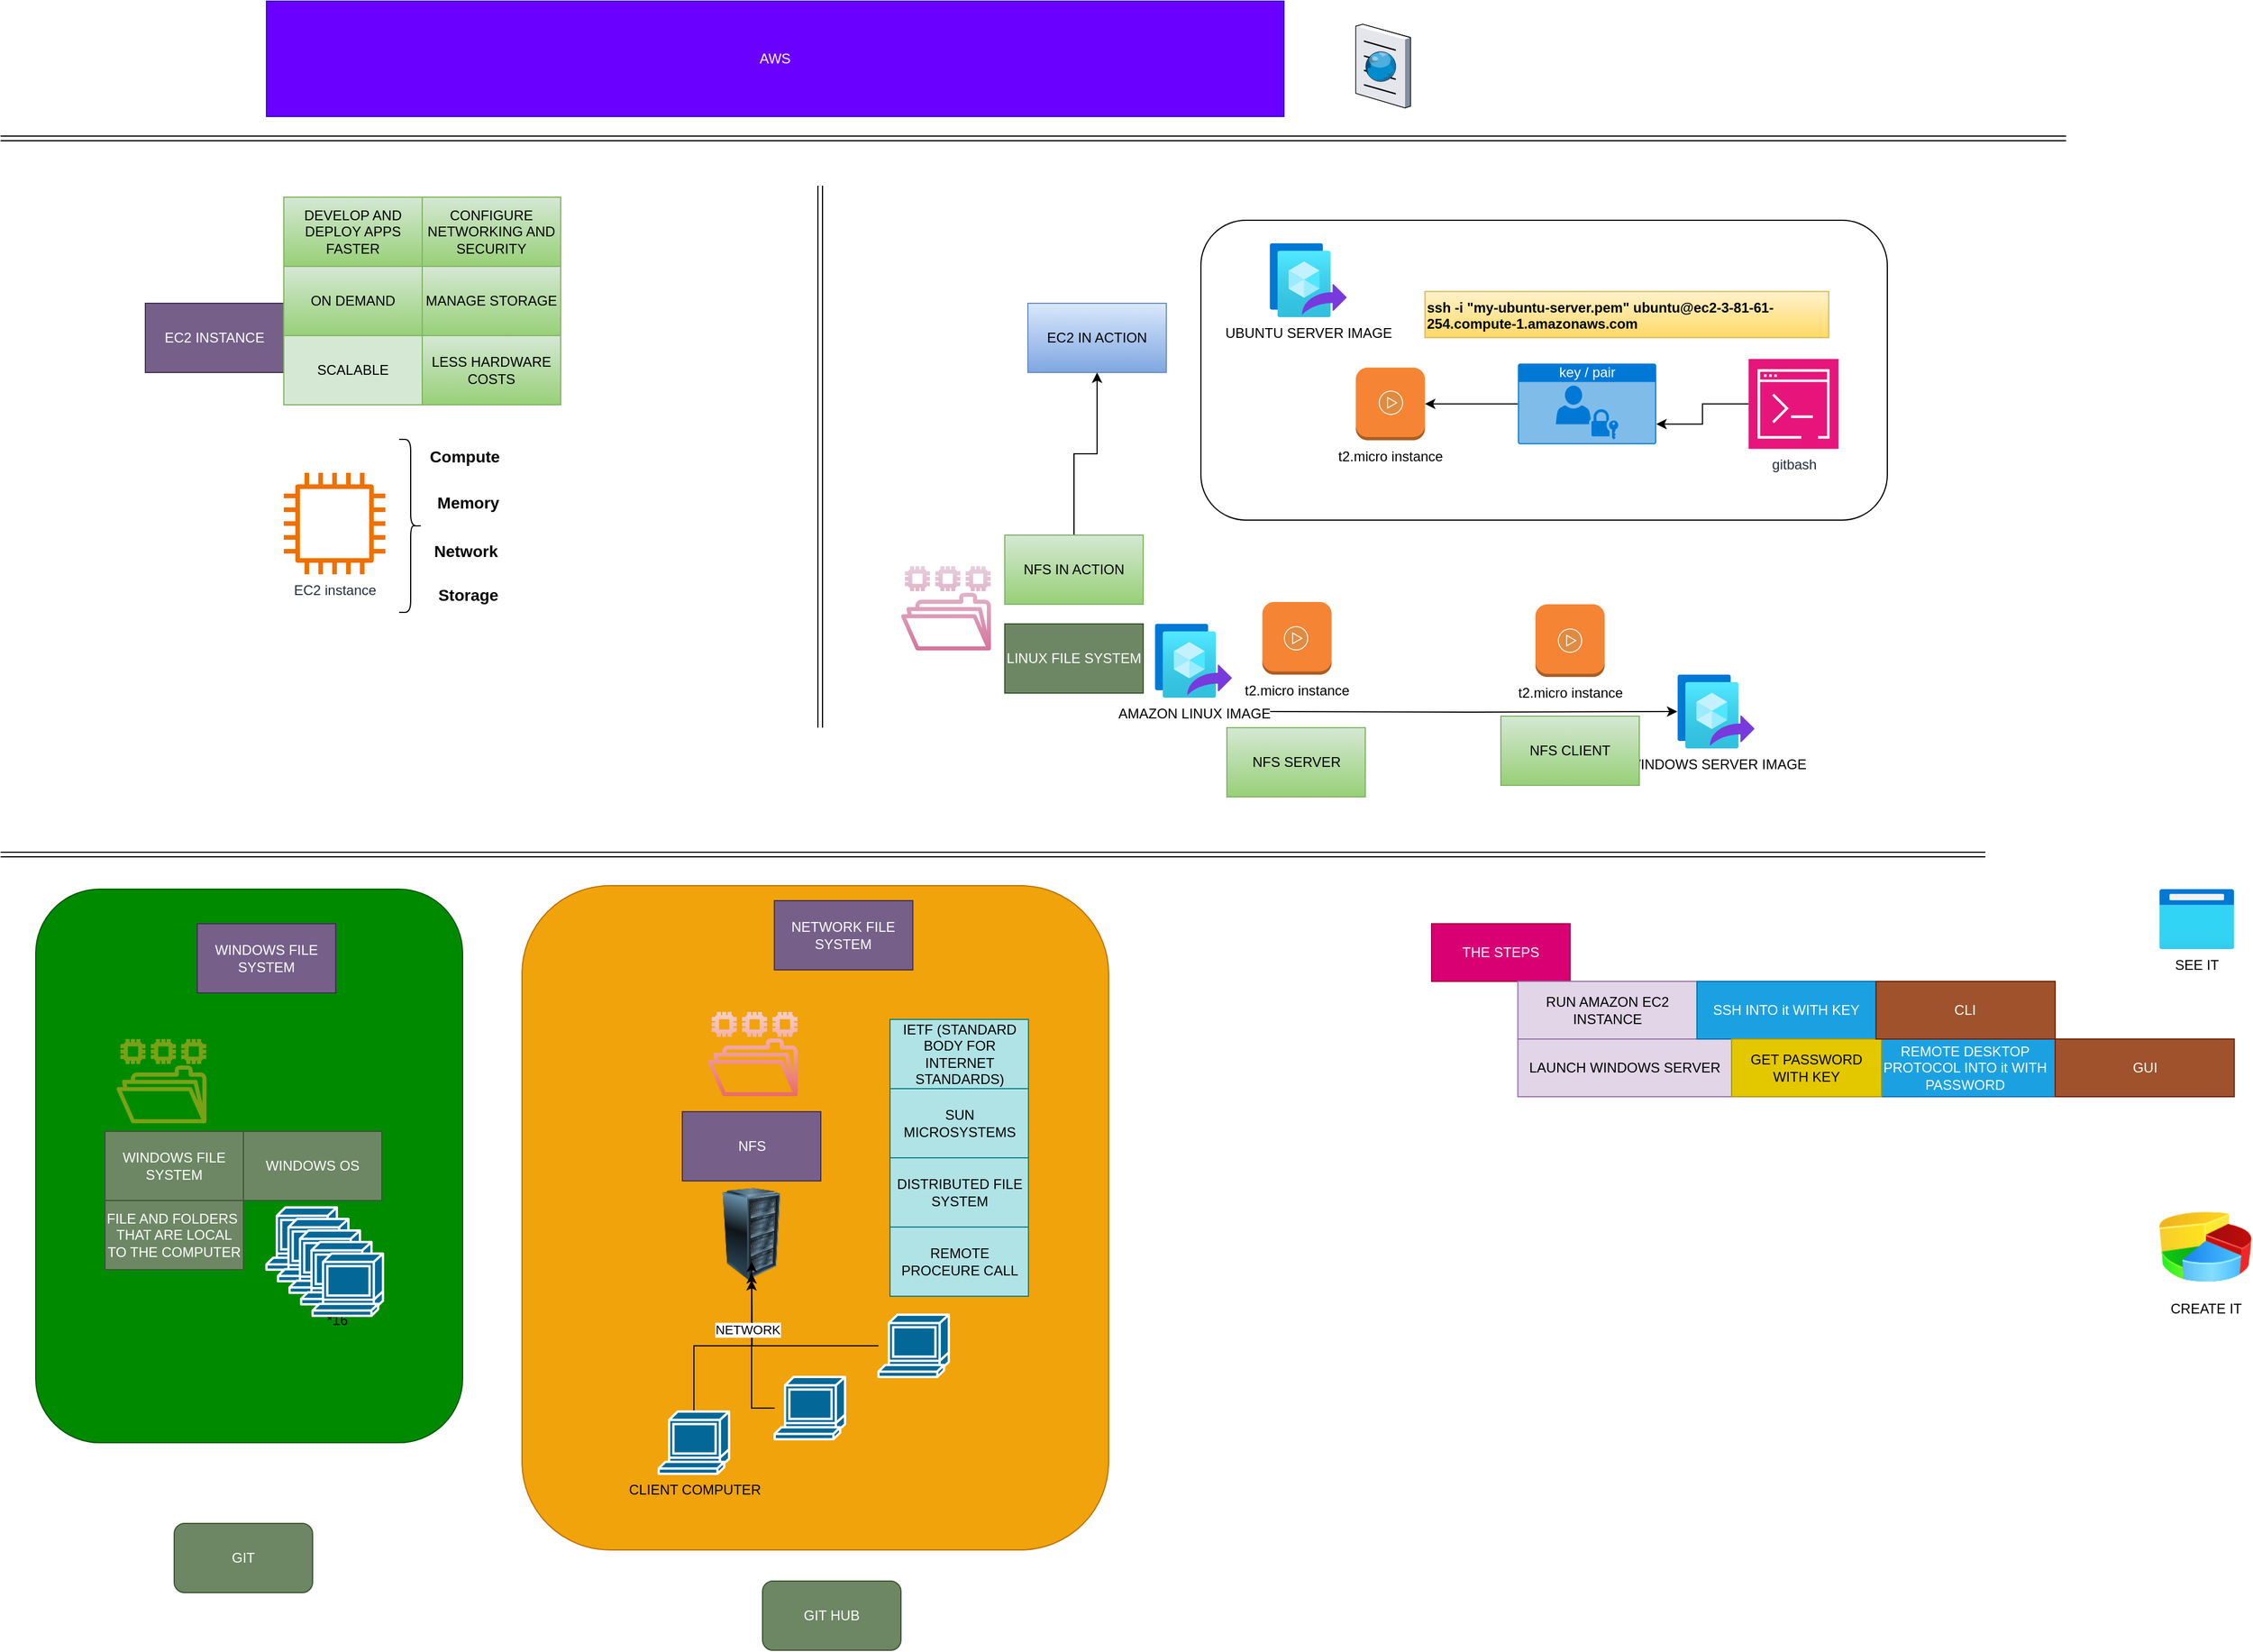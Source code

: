 <mxfile version="24.7.5">
  <diagram name="Page-1" id="6AnjgJl4m1_xu4CjwL9G">
    <mxGraphModel dx="1709" dy="2091" grid="1" gridSize="10" guides="1" tooltips="1" connect="1" arrows="1" fold="1" page="1" pageScale="1" pageWidth="850" pageHeight="1100" math="0" shadow="0">
      <root>
        <mxCell id="0" />
        <mxCell id="1" parent="0" />
        <mxCell id="43DrkjbEzCUivdf8AP8T-97" value="t2.micro instance" style="outlineConnect=0;dashed=0;verticalLabelPosition=bottom;verticalAlign=top;align=center;html=1;shape=mxgraph.aws3.instance;fillColor=#F58534;gradientColor=none;" vertex="1" parent="1">
          <mxGeometry x="1273.25" y="401" width="60" height="63" as="geometry" />
        </mxCell>
        <mxCell id="43DrkjbEzCUivdf8AP8T-95" value="" style="rounded=1;whiteSpace=wrap;html=1;" vertex="1" parent="1">
          <mxGeometry x="1220" y="70" width="595" height="260" as="geometry" />
        </mxCell>
        <mxCell id="43DrkjbEzCUivdf8AP8T-1" value="AWS" style="rounded=0;whiteSpace=wrap;html=1;fillColor=#6a00ff;strokeColor=#3700CC;fontColor=#ffffff;" vertex="1" parent="1">
          <mxGeometry x="410" y="-120" width="882" height="100" as="geometry" />
        </mxCell>
        <mxCell id="43DrkjbEzCUivdf8AP8T-12" value="" style="group" vertex="1" connectable="0" parent="1">
          <mxGeometry x="425" y="260" width="400" height="150" as="geometry" />
        </mxCell>
        <mxCell id="43DrkjbEzCUivdf8AP8T-6" value="EC2 instance" style="sketch=0;outlineConnect=0;fontColor=#232F3E;gradientColor=none;fillColor=#ED7100;strokeColor=none;dashed=0;verticalLabelPosition=bottom;verticalAlign=top;align=center;html=1;fontSize=12;fontStyle=0;aspect=fixed;pointerEvents=1;shape=mxgraph.aws4.instance2;" vertex="1" parent="43DrkjbEzCUivdf8AP8T-12">
          <mxGeometry y="29" width="88" height="88" as="geometry" />
        </mxCell>
        <mxCell id="43DrkjbEzCUivdf8AP8T-7" value="&lt;font style=&quot;font-size: 14px;&quot;&gt;&lt;b&gt;Compute&lt;/b&gt;&lt;/font&gt;" style="text;strokeColor=none;align=center;fillColor=none;html=1;verticalAlign=middle;whiteSpace=wrap;rounded=0;" vertex="1" parent="43DrkjbEzCUivdf8AP8T-12">
          <mxGeometry x="127" width="60" height="30" as="geometry" />
        </mxCell>
        <mxCell id="43DrkjbEzCUivdf8AP8T-8" value="&lt;font style=&quot;font-size: 14px;&quot;&gt;&lt;b&gt;Memory&lt;/b&gt;&lt;/font&gt;" style="text;strokeColor=none;align=center;fillColor=none;html=1;verticalAlign=middle;whiteSpace=wrap;rounded=0;" vertex="1" parent="43DrkjbEzCUivdf8AP8T-12">
          <mxGeometry x="130" y="40" width="60" height="30" as="geometry" />
        </mxCell>
        <mxCell id="43DrkjbEzCUivdf8AP8T-9" value="&lt;font style=&quot;font-size: 14px;&quot;&gt;&lt;b&gt;Network&lt;/b&gt;&lt;/font&gt;" style="text;strokeColor=none;align=center;fillColor=none;html=1;verticalAlign=middle;whiteSpace=wrap;rounded=0;" vertex="1" parent="43DrkjbEzCUivdf8AP8T-12">
          <mxGeometry x="128" y="82" width="60" height="30" as="geometry" />
        </mxCell>
        <mxCell id="43DrkjbEzCUivdf8AP8T-10" value="&lt;font style=&quot;font-size: 14px;&quot;&gt;&lt;b&gt;Storage&lt;/b&gt;&lt;/font&gt;" style="text;strokeColor=none;align=center;fillColor=none;html=1;verticalAlign=middle;whiteSpace=wrap;rounded=0;" vertex="1" parent="43DrkjbEzCUivdf8AP8T-12">
          <mxGeometry x="130" y="120" width="60" height="30" as="geometry" />
        </mxCell>
        <mxCell id="43DrkjbEzCUivdf8AP8T-11" value="" style="shape=curlyBracket;whiteSpace=wrap;html=1;rounded=1;flipH=1;labelPosition=right;verticalLabelPosition=middle;align=left;verticalAlign=middle;" vertex="1" parent="43DrkjbEzCUivdf8AP8T-12">
          <mxGeometry x="100" width="20" height="150" as="geometry" />
        </mxCell>
        <mxCell id="43DrkjbEzCUivdf8AP8T-41" value="EC2 INSTANCE" style="rounded=0;whiteSpace=wrap;html=1;fillColor=#76608a;strokeColor=#432D57;fontColor=#ffffff;" vertex="1" parent="1">
          <mxGeometry x="305" y="142" width="120" height="60" as="geometry" />
        </mxCell>
        <mxCell id="43DrkjbEzCUivdf8AP8T-43" value="ON DEMAND" style="rounded=0;whiteSpace=wrap;html=1;fillColor=#d5e8d4;strokeColor=#82b366;gradientColor=#97d077;" vertex="1" parent="1">
          <mxGeometry x="425" y="110" width="120" height="60" as="geometry" />
        </mxCell>
        <mxCell id="43DrkjbEzCUivdf8AP8T-44" value="SCALABLE" style="rounded=0;whiteSpace=wrap;html=1;fillColor=#d5e8d4;strokeColor=#82b366;" vertex="1" parent="1">
          <mxGeometry x="425" y="170" width="120" height="60" as="geometry" />
        </mxCell>
        <mxCell id="43DrkjbEzCUivdf8AP8T-45" value="EC2 IN ACTION" style="rounded=0;whiteSpace=wrap;html=1;fillColor=#dae8fc;strokeColor=#6c8ebf;gradientColor=#7ea6e0;" vertex="1" parent="1">
          <mxGeometry x="1070" y="142" width="120" height="60" as="geometry" />
        </mxCell>
        <mxCell id="43DrkjbEzCUivdf8AP8T-46" value="UBUNTU SERVER IMAGE" style="image;aspect=fixed;html=1;points=[];align=center;fontSize=12;image=img/lib/azure2/compute/Image_Versions.svg;" vertex="1" parent="1">
          <mxGeometry x="1279.5" y="90" width="67" height="64" as="geometry" />
        </mxCell>
        <mxCell id="43DrkjbEzCUivdf8AP8T-47" value="t2.micro instance" style="outlineConnect=0;dashed=0;verticalLabelPosition=bottom;verticalAlign=top;align=center;html=1;shape=mxgraph.aws3.instance;fillColor=#F58534;gradientColor=none;" vertex="1" parent="1">
          <mxGeometry x="1354.25" y="197.75" width="60" height="63" as="geometry" />
        </mxCell>
        <mxCell id="43DrkjbEzCUivdf8AP8T-53" style="edgeStyle=orthogonalEdgeStyle;rounded=0;orthogonalLoop=1;jettySize=auto;html=1;" edge="1" parent="1" source="43DrkjbEzCUivdf8AP8T-49" target="43DrkjbEzCUivdf8AP8T-47">
          <mxGeometry relative="1" as="geometry" />
        </mxCell>
        <mxCell id="43DrkjbEzCUivdf8AP8T-49" value="key / pair" style="html=1;whiteSpace=wrap;strokeColor=none;fillColor=#0079D6;labelPosition=center;verticalLabelPosition=middle;verticalAlign=top;align=center;fontSize=12;outlineConnect=0;spacingTop=-6;fontColor=#FFFFFF;sketch=0;shape=mxgraph.sitemap.login;" vertex="1" parent="1">
          <mxGeometry x="1494.75" y="194.25" width="120" height="70" as="geometry" />
        </mxCell>
        <mxCell id="43DrkjbEzCUivdf8AP8T-50" value="" style="sketch=0;pointerEvents=1;shadow=0;dashed=0;html=1;strokeColor=none;fillColor=#DF8C42;labelPosition=center;verticalLabelPosition=bottom;verticalAlign=top;align=center;outlineConnect=0;shape=mxgraph.veeam2.running_playing;" vertex="1" parent="1">
          <mxGeometry x="1374.25" y="217.75" width="21" height="21" as="geometry" />
        </mxCell>
        <mxCell id="43DrkjbEzCUivdf8AP8T-51" value="gitbash" style="sketch=0;points=[[0,0,0],[0.25,0,0],[0.5,0,0],[0.75,0,0],[1,0,0],[0,1,0],[0.25,1,0],[0.5,1,0],[0.75,1,0],[1,1,0],[0,0.25,0],[0,0.5,0],[0,0.75,0],[1,0.25,0],[1,0.5,0],[1,0.75,0]];points=[[0,0,0],[0.25,0,0],[0.5,0,0],[0.75,0,0],[1,0,0],[0,1,0],[0.25,1,0],[0.5,1,0],[0.75,1,0],[1,1,0],[0,0.25,0],[0,0.5,0],[0,0.75,0],[1,0.25,0],[1,0.5,0],[1,0.75,0]];outlineConnect=0;fontColor=#232F3E;fillColor=#E7157B;strokeColor=#ffffff;dashed=0;verticalLabelPosition=bottom;verticalAlign=top;align=center;html=1;fontSize=12;fontStyle=0;aspect=fixed;shape=mxgraph.aws4.resourceIcon;resIcon=mxgraph.aws4.command_line_interface;" vertex="1" parent="1">
          <mxGeometry x="1694.75" y="190.25" width="78" height="78" as="geometry" />
        </mxCell>
        <mxCell id="43DrkjbEzCUivdf8AP8T-52" style="edgeStyle=orthogonalEdgeStyle;rounded=0;orthogonalLoop=1;jettySize=auto;html=1;entryX=1;entryY=0.75;entryDx=0;entryDy=0;entryPerimeter=0;" edge="1" parent="1" source="43DrkjbEzCUivdf8AP8T-51" target="43DrkjbEzCUivdf8AP8T-49">
          <mxGeometry relative="1" as="geometry" />
        </mxCell>
        <mxCell id="43DrkjbEzCUivdf8AP8T-54" value="LESS HARDWARE COSTS" style="rounded=0;whiteSpace=wrap;html=1;fillColor=#d5e8d4;strokeColor=#82b366;gradientColor=#97d077;" vertex="1" parent="1">
          <mxGeometry x="545" y="170" width="120" height="60" as="geometry" />
        </mxCell>
        <mxCell id="43DrkjbEzCUivdf8AP8T-55" value="DEVELOP AND DEPLOY APPS FASTER" style="rounded=0;whiteSpace=wrap;html=1;fillColor=#d5e8d4;strokeColor=#82b366;gradientColor=#97d077;" vertex="1" parent="1">
          <mxGeometry x="425" y="50" width="120" height="60" as="geometry" />
        </mxCell>
        <mxCell id="43DrkjbEzCUivdf8AP8T-56" value="CONFIGURE NETWORKING AND SECURITY" style="rounded=0;whiteSpace=wrap;html=1;fillColor=#d5e8d4;strokeColor=#82b366;gradientColor=#97d077;" vertex="1" parent="1">
          <mxGeometry x="545" y="50" width="120" height="60" as="geometry" />
        </mxCell>
        <mxCell id="43DrkjbEzCUivdf8AP8T-57" value="MANAGE STORAGE" style="rounded=0;whiteSpace=wrap;html=1;fillColor=#d5e8d4;strokeColor=#82b366;gradientColor=#97d077;" vertex="1" parent="1">
          <mxGeometry x="545" y="110" width="120" height="60" as="geometry" />
        </mxCell>
        <mxCell id="43DrkjbEzCUivdf8AP8T-61" value="" style="edgeStyle=orthogonalEdgeStyle;rounded=0;orthogonalLoop=1;jettySize=auto;html=1;" edge="1" parent="1" source="43DrkjbEzCUivdf8AP8T-58" target="43DrkjbEzCUivdf8AP8T-45">
          <mxGeometry relative="1" as="geometry" />
        </mxCell>
        <mxCell id="43DrkjbEzCUivdf8AP8T-58" value="NFS IN ACTION" style="rounded=0;whiteSpace=wrap;html=1;fillColor=#d5e8d4;strokeColor=#82b366;gradientColor=#97d077;" vertex="1" parent="1">
          <mxGeometry x="1050" y="343" width="120" height="60" as="geometry" />
        </mxCell>
        <mxCell id="43DrkjbEzCUivdf8AP8T-62" value="" style="sketch=0;outlineConnect=0;gradientColor=#d5739d;fillColor=#e6d0de;strokeColor=#996185;dashed=0;verticalLabelPosition=bottom;verticalAlign=top;align=center;html=1;fontSize=12;fontStyle=0;aspect=fixed;pointerEvents=1;shape=mxgraph.aws4.file_system;" vertex="1" parent="1">
          <mxGeometry x="960" y="370" width="78" height="73" as="geometry" />
        </mxCell>
        <UserObject label="ssh -i &quot;my-ubuntu-server.pem&quot; ubuntu@ec2-3-81-61-254.compute-1.amazonaws.com" link="ssh -i &quot;my-ubuntu-server.pem&quot; ubuntu@ec2-3-81-61-254.compute-1.amazonaws.com" id="43DrkjbEzCUivdf8AP8T-63">
          <mxCell style="text;whiteSpace=wrap;html=1;fontStyle=1;fillColor=#fff2cc;gradientColor=#ffd966;strokeColor=#d6b656;" vertex="1" parent="1">
            <mxGeometry x="1414.25" y="131.75" width="350" height="40" as="geometry" />
          </mxCell>
        </UserObject>
        <mxCell id="43DrkjbEzCUivdf8AP8T-64" value="AMAZON LINUX IMAGE" style="image;aspect=fixed;html=1;points=[];align=center;fontSize=12;image=img/lib/azure2/compute/Image_Versions.svg;" vertex="1" parent="1">
          <mxGeometry x="1180" y="420" width="67" height="64" as="geometry" />
        </mxCell>
        <mxCell id="43DrkjbEzCUivdf8AP8T-65" value="WINDOWS SERVER IMAGE" style="image;aspect=fixed;html=1;points=[];align=center;fontSize=12;image=img/lib/azure2/compute/Image_Versions.svg;" vertex="1" parent="1">
          <mxGeometry x="1633" y="464" width="67" height="64" as="geometry" />
        </mxCell>
        <mxCell id="43DrkjbEzCUivdf8AP8T-67" style="edgeStyle=orthogonalEdgeStyle;rounded=0;orthogonalLoop=1;jettySize=auto;html=1;" edge="1" parent="1" target="43DrkjbEzCUivdf8AP8T-65">
          <mxGeometry relative="1" as="geometry">
            <mxPoint x="1280" y="496" as="sourcePoint" />
          </mxGeometry>
        </mxCell>
        <mxCell id="43DrkjbEzCUivdf8AP8T-71" value="" style="group" vertex="1" connectable="0" parent="1">
          <mxGeometry x="750" y="660" width="390" height="563" as="geometry" />
        </mxCell>
        <mxCell id="43DrkjbEzCUivdf8AP8T-40" value="" style="group" vertex="1" connectable="0" parent="43DrkjbEzCUivdf8AP8T-71">
          <mxGeometry y="103" width="390" height="460" as="geometry" />
        </mxCell>
        <mxCell id="43DrkjbEzCUivdf8AP8T-77" value="" style="rounded=1;whiteSpace=wrap;html=1;fillColor=#f0a30a;fontColor=#000000;strokeColor=#BD7000;" vertex="1" parent="43DrkjbEzCUivdf8AP8T-40">
          <mxGeometry x="-118.5" y="-116" width="508.5" height="576" as="geometry" />
        </mxCell>
        <mxCell id="43DrkjbEzCUivdf8AP8T-20" value="NFS" style="rounded=0;whiteSpace=wrap;html=1;fillColor=#76608a;strokeColor=#432D57;fontColor=#ffffff;" vertex="1" parent="43DrkjbEzCUivdf8AP8T-40">
          <mxGeometry x="20.5" y="80" width="120" height="60" as="geometry" />
        </mxCell>
        <mxCell id="43DrkjbEzCUivdf8AP8T-27" value="" style="image;html=1;image=img/lib/clip_art/computers/Server_Rack_128x128.png" vertex="1" parent="43DrkjbEzCUivdf8AP8T-40">
          <mxGeometry x="40.5" y="146" width="80" height="80" as="geometry" />
        </mxCell>
        <mxCell id="43DrkjbEzCUivdf8AP8T-31" style="edgeStyle=orthogonalEdgeStyle;rounded=0;orthogonalLoop=1;jettySize=auto;html=1;" edge="1" parent="43DrkjbEzCUivdf8AP8T-40" source="43DrkjbEzCUivdf8AP8T-28" target="43DrkjbEzCUivdf8AP8T-27">
          <mxGeometry relative="1" as="geometry" />
        </mxCell>
        <mxCell id="43DrkjbEzCUivdf8AP8T-28" value="CLIENT COMPUTER" style="shape=mxgraph.cisco.computers_and_peripherals.terminal;html=1;pointerEvents=1;dashed=0;fillColor=#036897;strokeColor=#ffffff;strokeWidth=2;verticalLabelPosition=bottom;verticalAlign=top;align=center;outlineConnect=0;" vertex="1" parent="43DrkjbEzCUivdf8AP8T-40">
          <mxGeometry y="340" width="61" height="54" as="geometry" />
        </mxCell>
        <mxCell id="43DrkjbEzCUivdf8AP8T-32" style="edgeStyle=orthogonalEdgeStyle;rounded=0;orthogonalLoop=1;jettySize=auto;html=1;" edge="1" parent="43DrkjbEzCUivdf8AP8T-40" source="43DrkjbEzCUivdf8AP8T-29">
          <mxGeometry relative="1" as="geometry">
            <mxPoint x="80.5" y="220" as="targetPoint" />
          </mxGeometry>
        </mxCell>
        <mxCell id="43DrkjbEzCUivdf8AP8T-29" value="" style="shape=mxgraph.cisco.computers_and_peripherals.terminal;html=1;pointerEvents=1;dashed=0;fillColor=#036897;strokeColor=#ffffff;strokeWidth=2;verticalLabelPosition=bottom;verticalAlign=top;align=center;outlineConnect=0;" vertex="1" parent="43DrkjbEzCUivdf8AP8T-40">
          <mxGeometry x="100.5" y="310" width="61" height="54" as="geometry" />
        </mxCell>
        <mxCell id="43DrkjbEzCUivdf8AP8T-33" style="edgeStyle=orthogonalEdgeStyle;rounded=0;orthogonalLoop=1;jettySize=auto;html=1;" edge="1" parent="43DrkjbEzCUivdf8AP8T-40" source="43DrkjbEzCUivdf8AP8T-30">
          <mxGeometry relative="1" as="geometry">
            <mxPoint x="80.5" y="210" as="targetPoint" />
          </mxGeometry>
        </mxCell>
        <mxCell id="43DrkjbEzCUivdf8AP8T-36" value="NETWORK" style="edgeLabel;html=1;align=center;verticalAlign=middle;resizable=0;points=[];" vertex="1" connectable="0" parent="43DrkjbEzCUivdf8AP8T-33">
          <mxGeometry x="0.361" y="4" relative="1" as="geometry">
            <mxPoint as="offset" />
          </mxGeometry>
        </mxCell>
        <mxCell id="43DrkjbEzCUivdf8AP8T-30" value="" style="shape=mxgraph.cisco.computers_and_peripherals.terminal;html=1;pointerEvents=1;dashed=0;fillColor=#036897;strokeColor=#ffffff;strokeWidth=2;verticalLabelPosition=bottom;verticalAlign=top;align=center;outlineConnect=0;" vertex="1" parent="43DrkjbEzCUivdf8AP8T-40">
          <mxGeometry x="190.5" y="256" width="61" height="54" as="geometry" />
        </mxCell>
        <mxCell id="43DrkjbEzCUivdf8AP8T-34" value="DISTRIBUTED FILE SYSTEM" style="rounded=0;whiteSpace=wrap;html=1;fillColor=#b0e3e6;strokeColor=#0e8088;" vertex="1" parent="43DrkjbEzCUivdf8AP8T-40">
          <mxGeometry x="200.5" y="120" width="120" height="60" as="geometry" />
        </mxCell>
        <mxCell id="43DrkjbEzCUivdf8AP8T-35" value="SUN MICROSYSTEMS" style="rounded=0;whiteSpace=wrap;html=1;fillColor=#b0e3e6;strokeColor=#0e8088;" vertex="1" parent="43DrkjbEzCUivdf8AP8T-40">
          <mxGeometry x="200.5" y="60" width="120" height="60" as="geometry" />
        </mxCell>
        <mxCell id="43DrkjbEzCUivdf8AP8T-37" value="REMOTE PROCEURE CALL" style="rounded=0;whiteSpace=wrap;html=1;fillColor=#b0e3e6;strokeColor=#0e8088;" vertex="1" parent="43DrkjbEzCUivdf8AP8T-40">
          <mxGeometry x="200.5" y="180" width="120" height="60" as="geometry" />
        </mxCell>
        <mxCell id="43DrkjbEzCUivdf8AP8T-38" value="IETF (STANDARD BODY FOR INTERNET STANDARDS)" style="rounded=0;whiteSpace=wrap;html=1;fillColor=#b0e3e6;strokeColor=#0e8088;" vertex="1" parent="43DrkjbEzCUivdf8AP8T-40">
          <mxGeometry x="200.5" width="120" height="60" as="geometry" />
        </mxCell>
        <mxCell id="43DrkjbEzCUivdf8AP8T-60" value="" style="sketch=0;outlineConnect=0;gradientColor=#ea6b66;fillColor=#f8cecc;strokeColor=#b85450;dashed=0;verticalLabelPosition=bottom;verticalAlign=top;align=center;html=1;fontSize=12;fontStyle=0;aspect=fixed;pointerEvents=1;shape=mxgraph.aws4.file_system;" vertex="1" parent="43DrkjbEzCUivdf8AP8T-40">
          <mxGeometry x="42.5" y="-6.5" width="78" height="73" as="geometry" />
        </mxCell>
        <mxCell id="43DrkjbEzCUivdf8AP8T-68" value="NETWORK FILE SYSTEM" style="rounded=0;whiteSpace=wrap;html=1;fillColor=#76608a;strokeColor=#432D57;fontColor=#ffffff;" vertex="1" parent="43DrkjbEzCUivdf8AP8T-71">
          <mxGeometry x="100.25" width="120" height="60" as="geometry" />
        </mxCell>
        <mxCell id="43DrkjbEzCUivdf8AP8T-72" value="" style="shape=link;html=1;rounded=0;" edge="1" parent="1">
          <mxGeometry width="100" relative="1" as="geometry">
            <mxPoint x="179.5" y="620" as="sourcePoint" />
            <mxPoint x="1900" y="620" as="targetPoint" />
          </mxGeometry>
        </mxCell>
        <mxCell id="43DrkjbEzCUivdf8AP8T-73" value="" style="shape=link;html=1;rounded=0;" edge="1" parent="1">
          <mxGeometry width="100" relative="1" as="geometry">
            <mxPoint x="179.5" y="-1" as="sourcePoint" />
            <mxPoint x="1970" y="-1" as="targetPoint" />
          </mxGeometry>
        </mxCell>
        <mxCell id="43DrkjbEzCUivdf8AP8T-74" value="" style="shape=link;html=1;rounded=0;" edge="1" parent="1">
          <mxGeometry width="100" relative="1" as="geometry">
            <mxPoint x="890" y="40" as="sourcePoint" />
            <mxPoint x="890" y="510" as="targetPoint" />
          </mxGeometry>
        </mxCell>
        <mxCell id="43DrkjbEzCUivdf8AP8T-79" value="" style="group" vertex="1" connectable="0" parent="1">
          <mxGeometry x="210" y="650" width="370" height="480" as="geometry" />
        </mxCell>
        <mxCell id="43DrkjbEzCUivdf8AP8T-76" value="" style="rounded=1;whiteSpace=wrap;html=1;fillColor=#008a00;fontColor=#ffffff;strokeColor=#005700;" vertex="1" parent="43DrkjbEzCUivdf8AP8T-79">
          <mxGeometry width="370" height="480" as="geometry" />
        </mxCell>
        <mxCell id="43DrkjbEzCUivdf8AP8T-70" value="" style="group" vertex="1" connectable="0" parent="43DrkjbEzCUivdf8AP8T-79">
          <mxGeometry x="60" y="30" width="241" height="340" as="geometry" />
        </mxCell>
        <mxCell id="43DrkjbEzCUivdf8AP8T-39" value="" style="group" vertex="1" connectable="0" parent="43DrkjbEzCUivdf8AP8T-70">
          <mxGeometry y="180" width="241" height="160" as="geometry" />
        </mxCell>
        <mxCell id="43DrkjbEzCUivdf8AP8T-16" value="WINDOWS FILE SYSTEM" style="rounded=0;whiteSpace=wrap;html=1;fillColor=#6d8764;strokeColor=#3A5431;fontColor=#ffffff;" vertex="1" parent="43DrkjbEzCUivdf8AP8T-39">
          <mxGeometry width="120" height="60" as="geometry" />
        </mxCell>
        <mxCell id="43DrkjbEzCUivdf8AP8T-17" value="FILE AND FOLDERS&amp;nbsp;&lt;div&gt;THAT ARE LOCAL TO THE COMPUTER&lt;/div&gt;" style="rounded=0;whiteSpace=wrap;html=1;fillColor=#6d8764;strokeColor=#3A5431;fontColor=#ffffff;" vertex="1" parent="43DrkjbEzCUivdf8AP8T-39">
          <mxGeometry y="60" width="120" height="60" as="geometry" />
        </mxCell>
        <mxCell id="43DrkjbEzCUivdf8AP8T-18" value="WINDOWS OS" style="rounded=0;whiteSpace=wrap;html=1;fillColor=#6d8764;strokeColor=#3A5431;fontColor=#ffffff;" vertex="1" parent="43DrkjbEzCUivdf8AP8T-39">
          <mxGeometry x="120" width="120" height="60" as="geometry" />
        </mxCell>
        <mxCell id="43DrkjbEzCUivdf8AP8T-21" value="*16" style="shape=mxgraph.cisco.computers_and_peripherals.terminal;html=1;pointerEvents=1;dashed=0;fillColor=#036897;strokeColor=#ffffff;strokeWidth=2;verticalLabelPosition=bottom;verticalAlign=top;align=center;outlineConnect=0;" vertex="1" parent="43DrkjbEzCUivdf8AP8T-39">
          <mxGeometry x="140" y="66" width="61" height="54" as="geometry" />
        </mxCell>
        <mxCell id="43DrkjbEzCUivdf8AP8T-23" value="*16" style="shape=mxgraph.cisco.computers_and_peripherals.terminal;html=1;pointerEvents=1;dashed=0;fillColor=#036897;strokeColor=#ffffff;strokeWidth=2;verticalLabelPosition=bottom;verticalAlign=top;align=center;outlineConnect=0;" vertex="1" parent="43DrkjbEzCUivdf8AP8T-39">
          <mxGeometry x="150" y="76" width="61" height="54" as="geometry" />
        </mxCell>
        <mxCell id="43DrkjbEzCUivdf8AP8T-24" value="*16" style="shape=mxgraph.cisco.computers_and_peripherals.terminal;html=1;pointerEvents=1;dashed=0;fillColor=#036897;strokeColor=#ffffff;strokeWidth=2;verticalLabelPosition=bottom;verticalAlign=top;align=center;outlineConnect=0;" vertex="1" parent="43DrkjbEzCUivdf8AP8T-39">
          <mxGeometry x="160" y="86" width="61" height="54" as="geometry" />
        </mxCell>
        <mxCell id="43DrkjbEzCUivdf8AP8T-25" value="*16" style="shape=mxgraph.cisco.computers_and_peripherals.terminal;html=1;pointerEvents=1;dashed=0;fillColor=#036897;strokeColor=#ffffff;strokeWidth=2;verticalLabelPosition=bottom;verticalAlign=top;align=center;outlineConnect=0;" vertex="1" parent="43DrkjbEzCUivdf8AP8T-39">
          <mxGeometry x="170" y="96" width="61" height="54" as="geometry" />
        </mxCell>
        <mxCell id="43DrkjbEzCUivdf8AP8T-26" value="" style="shape=mxgraph.cisco.computers_and_peripherals.terminal;html=1;pointerEvents=1;dashed=0;fillColor=#036897;strokeColor=#ffffff;strokeWidth=2;verticalLabelPosition=bottom;verticalAlign=top;align=center;outlineConnect=0;" vertex="1" parent="43DrkjbEzCUivdf8AP8T-39">
          <mxGeometry x="180" y="106" width="61" height="54" as="geometry" />
        </mxCell>
        <mxCell id="43DrkjbEzCUivdf8AP8T-59" value="" style="sketch=0;outlineConnect=0;fontColor=#232F3E;gradientColor=none;fillColor=#7AA116;strokeColor=none;dashed=0;verticalLabelPosition=bottom;verticalAlign=top;align=center;html=1;fontSize=12;fontStyle=0;aspect=fixed;pointerEvents=1;shape=mxgraph.aws4.file_system;" vertex="1" parent="43DrkjbEzCUivdf8AP8T-70">
          <mxGeometry x="10" y="100" width="78" height="73" as="geometry" />
        </mxCell>
        <mxCell id="43DrkjbEzCUivdf8AP8T-69" value="WINDOWS FILE SYSTEM" style="rounded=0;whiteSpace=wrap;html=1;fillColor=#76608a;strokeColor=#432D57;fontColor=#ffffff;" vertex="1" parent="43DrkjbEzCUivdf8AP8T-70">
          <mxGeometry x="80" width="120" height="60" as="geometry" />
        </mxCell>
        <mxCell id="43DrkjbEzCUivdf8AP8T-80" value="GIT" style="rounded=1;whiteSpace=wrap;html=1;fillColor=#6d8764;fontColor=#ffffff;strokeColor=#3A5431;" vertex="1" parent="1">
          <mxGeometry x="330" y="1200" width="120" height="60" as="geometry" />
        </mxCell>
        <mxCell id="43DrkjbEzCUivdf8AP8T-81" value="GIT HUB" style="rounded=1;whiteSpace=wrap;html=1;fillColor=#6d8764;fontColor=#ffffff;strokeColor=#3A5431;" vertex="1" parent="1">
          <mxGeometry x="840" y="1250" width="120" height="60" as="geometry" />
        </mxCell>
        <mxCell id="43DrkjbEzCUivdf8AP8T-94" value="LINUX FILE SYSTEM" style="rounded=0;whiteSpace=wrap;html=1;fillColor=#6d8764;strokeColor=#3A5431;fontColor=#ffffff;" vertex="1" parent="1">
          <mxGeometry x="1050" y="420" width="120" height="60" as="geometry" />
        </mxCell>
        <mxCell id="43DrkjbEzCUivdf8AP8T-96" value="" style="sketch=0;pointerEvents=1;shadow=0;dashed=0;html=1;strokeColor=none;fillColor=#DF8C42;labelPosition=center;verticalLabelPosition=bottom;verticalAlign=top;align=center;outlineConnect=0;shape=mxgraph.veeam2.running_playing;" vertex="1" parent="1">
          <mxGeometry x="1292" y="422" width="21" height="21" as="geometry" />
        </mxCell>
        <mxCell id="43DrkjbEzCUivdf8AP8T-100" value="t2.micro instance" style="outlineConnect=0;dashed=0;verticalLabelPosition=bottom;verticalAlign=top;align=center;html=1;shape=mxgraph.aws3.instance;fillColor=#F58534;gradientColor=none;" vertex="1" parent="1">
          <mxGeometry x="1510" y="403" width="60" height="63" as="geometry" />
        </mxCell>
        <mxCell id="43DrkjbEzCUivdf8AP8T-101" value="" style="sketch=0;pointerEvents=1;shadow=0;dashed=0;html=1;strokeColor=none;fillColor=#DF8C42;labelPosition=center;verticalLabelPosition=bottom;verticalAlign=top;align=center;outlineConnect=0;shape=mxgraph.veeam2.running_playing;" vertex="1" parent="1">
          <mxGeometry x="1529.5" y="424" width="21" height="21" as="geometry" />
        </mxCell>
        <mxCell id="43DrkjbEzCUivdf8AP8T-102" value="NFS SERVER" style="rounded=0;whiteSpace=wrap;html=1;fillColor=#d5e8d4;strokeColor=#82b366;gradientColor=#97d077;" vertex="1" parent="1">
          <mxGeometry x="1242.5" y="510" width="120" height="60" as="geometry" />
        </mxCell>
        <mxCell id="43DrkjbEzCUivdf8AP8T-103" value="NFS CLIENT" style="rounded=0;whiteSpace=wrap;html=1;fillColor=#d5e8d4;strokeColor=#82b366;gradientColor=#97d077;" vertex="1" parent="1">
          <mxGeometry x="1480" y="500" width="120" height="60" as="geometry" />
        </mxCell>
        <mxCell id="43DrkjbEzCUivdf8AP8T-104" value="" style="verticalLabelPosition=bottom;sketch=0;aspect=fixed;html=1;verticalAlign=top;strokeColor=none;align=center;outlineConnect=0;shape=mxgraph.citrix.browser;" vertex="1" parent="1">
          <mxGeometry x="1354.25" y="-100" width="47.5" height="72.5" as="geometry" />
        </mxCell>
        <mxCell id="43DrkjbEzCUivdf8AP8T-105" value="SEE IT" style="image;aspect=fixed;html=1;points=[];align=center;fontSize=12;image=img/lib/azure2/general/Browser.svg;" vertex="1" parent="1">
          <mxGeometry x="2050.75" y="650" width="65" height="52" as="geometry" />
        </mxCell>
        <mxCell id="43DrkjbEzCUivdf8AP8T-106" value="CREATE IT" style="image;html=1;image=img/lib/clip_art/finance/Pie_Chart_128x128.png" vertex="1" parent="1">
          <mxGeometry x="2050.75" y="920" width="80" height="80" as="geometry" />
        </mxCell>
        <mxCell id="43DrkjbEzCUivdf8AP8T-107" value="THE STEPS" style="rounded=0;whiteSpace=wrap;html=1;fillColor=#d80073;strokeColor=#A50040;fontColor=#ffffff;" vertex="1" parent="1">
          <mxGeometry x="1420" y="680" width="120" height="50" as="geometry" />
        </mxCell>
        <mxCell id="43DrkjbEzCUivdf8AP8T-108" value="RUN AMAZON EC2 INSTANCE" style="rounded=0;whiteSpace=wrap;html=1;fillColor=#e1d5e7;strokeColor=#9673a6;" vertex="1" parent="1">
          <mxGeometry x="1494.75" y="730" width="155.25" height="50" as="geometry" />
        </mxCell>
        <mxCell id="43DrkjbEzCUivdf8AP8T-109" value="LAUNCH WINDOWS SERVER" style="rounded=0;whiteSpace=wrap;html=1;fillColor=#e1d5e7;strokeColor=#9673a6;" vertex="1" parent="1">
          <mxGeometry x="1494.75" y="780" width="185.25" height="50" as="geometry" />
        </mxCell>
        <mxCell id="43DrkjbEzCUivdf8AP8T-110" value="SSH INTO it WITH KEY" style="rounded=0;whiteSpace=wrap;html=1;fillColor=#1ba1e2;strokeColor=#006EAF;fontColor=#ffffff;" vertex="1" parent="1">
          <mxGeometry x="1650" y="730" width="155.25" height="50" as="geometry" />
        </mxCell>
        <mxCell id="43DrkjbEzCUivdf8AP8T-111" value="REMOTE DESKTOP PROTOCOL INTO it WITH PASSWORD" style="rounded=0;whiteSpace=wrap;html=1;fillColor=#1ba1e2;strokeColor=#006EAF;fontColor=#ffffff;" vertex="1" parent="1">
          <mxGeometry x="1805.25" y="780" width="155.25" height="50" as="geometry" />
        </mxCell>
        <mxCell id="43DrkjbEzCUivdf8AP8T-112" value="GET PASSWORD WITH KEY" style="rounded=0;whiteSpace=wrap;html=1;fillColor=#e3c800;strokeColor=#B09500;fontColor=#000000;" vertex="1" parent="1">
          <mxGeometry x="1680" y="780" width="130" height="50" as="geometry" />
        </mxCell>
        <mxCell id="43DrkjbEzCUivdf8AP8T-113" value="CLI" style="rounded=0;whiteSpace=wrap;html=1;fillColor=#a0522d;strokeColor=#6D1F00;fontColor=#ffffff;" vertex="1" parent="1">
          <mxGeometry x="1805.25" y="730" width="155.25" height="50" as="geometry" />
        </mxCell>
        <mxCell id="43DrkjbEzCUivdf8AP8T-114" value="GUI" style="rounded=0;whiteSpace=wrap;html=1;fillColor=#a0522d;strokeColor=#6D1F00;fontColor=#ffffff;" vertex="1" parent="1">
          <mxGeometry x="1960.5" y="780" width="155.25" height="50" as="geometry" />
        </mxCell>
      </root>
    </mxGraphModel>
  </diagram>
</mxfile>
